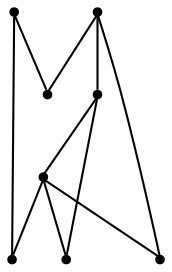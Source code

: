 graph {
  node [shape=point,comment="{\"directed\":false,\"doi\":\"10.1007/3-540-36151-0_10\",\"figure\":\"1 (1)\"}"]

  v0 [pos="665.7083511352539,582.822863260905"]
  v1 [pos="596.2083180745443,471.5728123982748"]
  v2 [pos="363.20832570393884,367.3229853312174"]
  v3 [pos="528.8333257039388,361.0729853312174"]
  v4 [pos="493.9583460489909,595.072873433431"]
  v5 [pos="424.45834477742517,477.6979446411133"]
  v6 [pos="273.08333714803064,472.3227818806966"]
  v7 [pos="309.95833079020184,595.072873433431"]

  v0 -- v1 [id="-1",pos="665.7083511352539,582.822863260905 596.2083180745443,471.5728123982748 596.2083180745443,471.5728123982748 596.2083180745443,471.5728123982748"]
  v6 -- v3 [id="-4",pos="273.08333714803064,472.3227818806966 528.8333257039388,361.0729853312174 528.8333257039388,361.0729853312174 528.8333257039388,361.0729853312174"]
  v0 -- v2 [id="-5",pos="665.7083511352539,582.822863260905 363.20832570393884,367.3229853312174 363.20832570393884,367.3229853312174 363.20832570393884,367.3229853312174"]
  v7 -- v6 [id="-7",pos="309.95833079020184,595.072873433431 273.08333714803064,472.3227818806966 273.08333714803064,472.3227818806966 273.08333714803064,472.3227818806966"]
  v7 -- v2 [id="-8",pos="309.95833079020184,595.072873433431 363.20832570393884,367.3229853312174 363.20832570393884,367.3229853312174 363.20832570393884,367.3229853312174"]
  v7 -- v5 [id="-9",pos="309.95833079020184,595.072873433431 424.45834477742517,477.6979446411133 424.45834477742517,477.6979446411133 424.45834477742517,477.6979446411133"]
  v4 -- v1 [id="-10",pos="493.9583460489909,595.072873433431 596.2083180745443,471.5728123982748 596.2083180745443,471.5728123982748 596.2083180745443,471.5728123982748"]
  v4 -- v3 [id="-14",pos="493.9583460489909,595.072873433431 528.8333257039388,361.0729853312174 528.8333257039388,361.0729853312174 528.8333257039388,361.0729853312174"]
  v4 -- v5 [id="-15",pos="493.9583460489909,595.072873433431 424.45834477742517,477.6979446411133 424.45834477742517,477.6979446411133 424.45834477742517,477.6979446411133"]
  v6 -- v4 [id="-18",pos="273.08333714803064,472.3227818806966 493.9583460489909,595.072873433431 493.9583460489909,595.072873433431 493.9583460489909,595.072873433431"]
}
